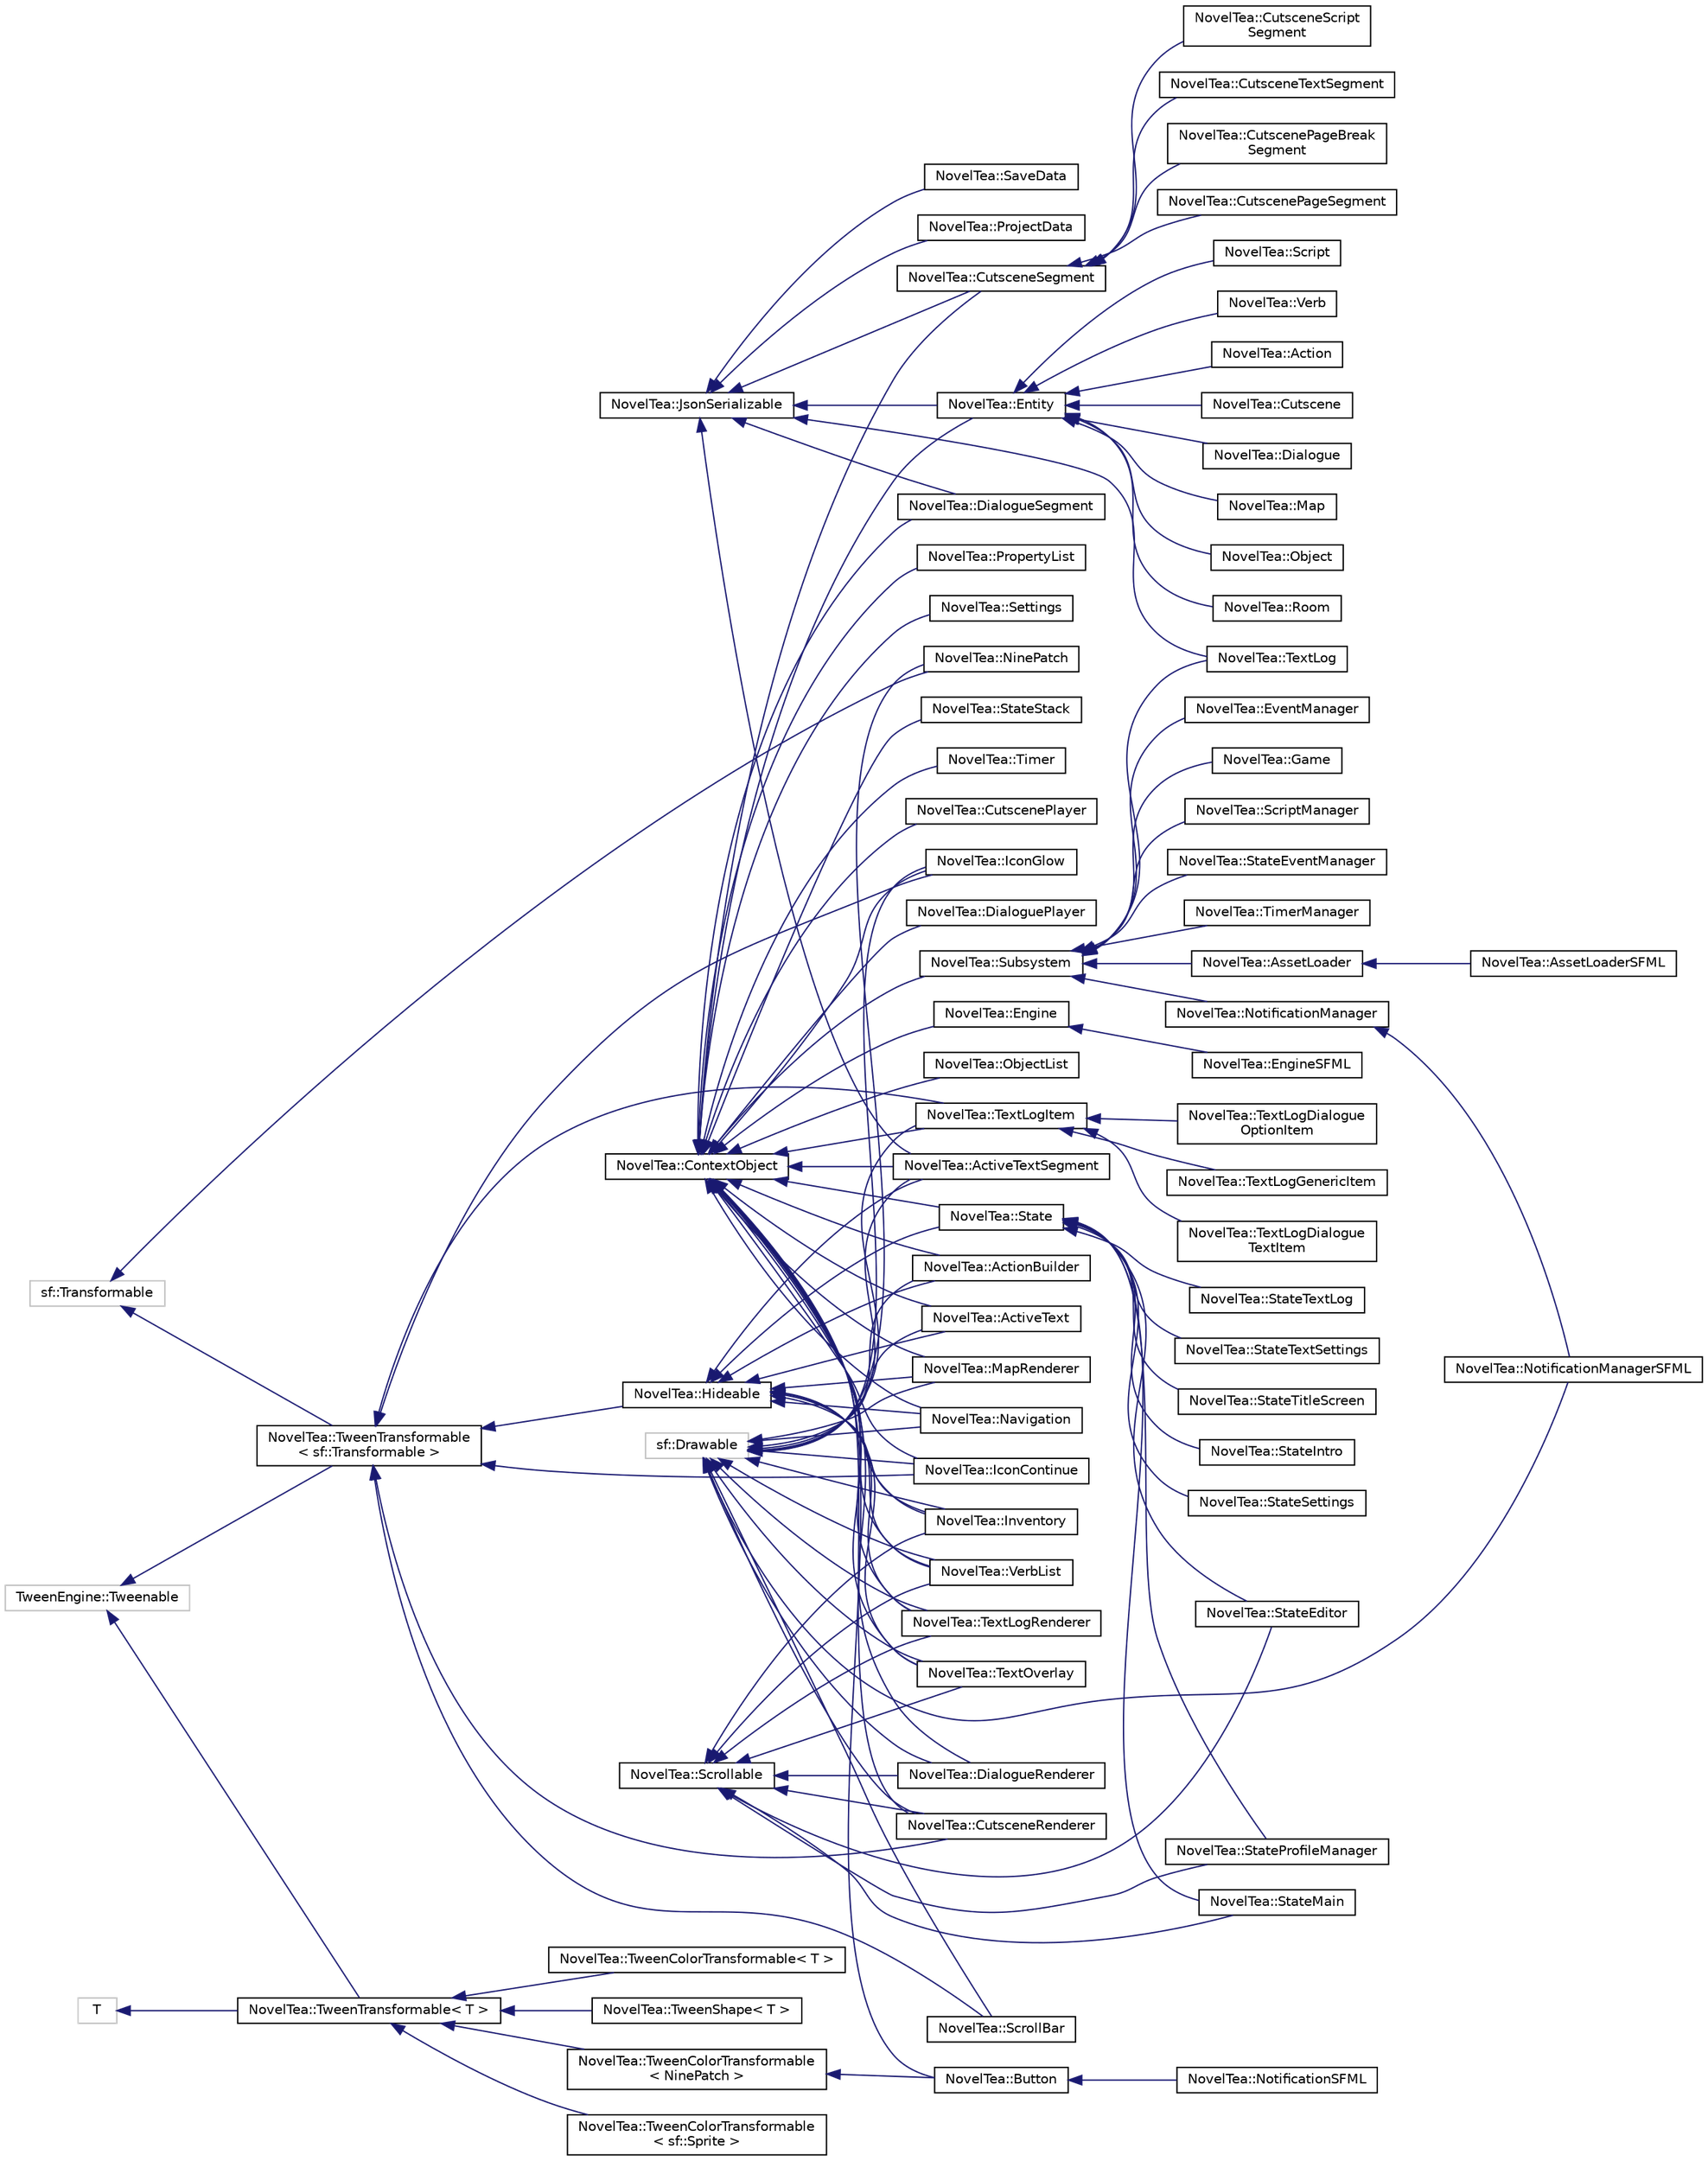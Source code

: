 digraph "Graphical Class Hierarchy"
{
 // LATEX_PDF_SIZE
  bgcolor="transparent";
  edge [fontname="Helvetica",fontsize="10",labelfontname="Helvetica",labelfontsize="10"];
  node [fontname="Helvetica",fontsize="10",shape=record];
  rankdir="LR";
  Node0 [label="NovelTea::ContextObject",height=0.2,width=0.4,color="black",URL="$class_novel_tea_1_1_context_object.htm",tooltip=" "];
  Node0 -> Node1 [dir="back",color="midnightblue",fontsize="10",style="solid",fontname="Helvetica"];
  Node1 [label="NovelTea::ActionBuilder",height=0.2,width=0.4,color="black",URL="$class_novel_tea_1_1_action_builder.htm",tooltip=" "];
  Node0 -> Node2 [dir="back",color="midnightblue",fontsize="10",style="solid",fontname="Helvetica"];
  Node2 [label="NovelTea::ActiveText",height=0.2,width=0.4,color="black",URL="$class_novel_tea_1_1_active_text.htm",tooltip=" "];
  Node0 -> Node3 [dir="back",color="midnightblue",fontsize="10",style="solid",fontname="Helvetica"];
  Node3 [label="NovelTea::ActiveTextSegment",height=0.2,width=0.4,color="black",URL="$class_novel_tea_1_1_active_text_segment.htm",tooltip=" "];
  Node0 -> Node4 [dir="back",color="midnightblue",fontsize="10",style="solid",fontname="Helvetica"];
  Node4 [label="NovelTea::Button",height=0.2,width=0.4,color="black",URL="$class_novel_tea_1_1_button.htm",tooltip=" "];
  Node4 -> Node5 [dir="back",color="midnightblue",fontsize="10",style="solid",fontname="Helvetica"];
  Node5 [label="NovelTea::NotificationSFML",height=0.2,width=0.4,color="black",URL="$class_novel_tea_1_1_notification_s_f_m_l.htm",tooltip=" "];
  Node0 -> Node6 [dir="back",color="midnightblue",fontsize="10",style="solid",fontname="Helvetica"];
  Node6 [label="NovelTea::CutscenePlayer",height=0.2,width=0.4,color="black",URL="$class_novel_tea_1_1_cutscene_player.htm",tooltip=" "];
  Node0 -> Node7 [dir="back",color="midnightblue",fontsize="10",style="solid",fontname="Helvetica"];
  Node7 [label="NovelTea::CutsceneRenderer",height=0.2,width=0.4,color="black",URL="$class_novel_tea_1_1_cutscene_renderer.htm",tooltip=" "];
  Node0 -> Node8 [dir="back",color="midnightblue",fontsize="10",style="solid",fontname="Helvetica"];
  Node8 [label="NovelTea::CutsceneSegment",height=0.2,width=0.4,color="black",URL="$class_novel_tea_1_1_cutscene_segment.htm",tooltip=" "];
  Node8 -> Node9 [dir="back",color="midnightblue",fontsize="10",style="solid",fontname="Helvetica"];
  Node9 [label="NovelTea::CutscenePageBreak\lSegment",height=0.2,width=0.4,color="black",URL="$class_novel_tea_1_1_cutscene_page_break_segment.htm",tooltip=" "];
  Node8 -> Node10 [dir="back",color="midnightblue",fontsize="10",style="solid",fontname="Helvetica"];
  Node10 [label="NovelTea::CutscenePageSegment",height=0.2,width=0.4,color="black",URL="$class_novel_tea_1_1_cutscene_page_segment.htm",tooltip=" "];
  Node8 -> Node11 [dir="back",color="midnightblue",fontsize="10",style="solid",fontname="Helvetica"];
  Node11 [label="NovelTea::CutsceneScript\lSegment",height=0.2,width=0.4,color="black",URL="$class_novel_tea_1_1_cutscene_script_segment.htm",tooltip=" "];
  Node8 -> Node12 [dir="back",color="midnightblue",fontsize="10",style="solid",fontname="Helvetica"];
  Node12 [label="NovelTea::CutsceneTextSegment",height=0.2,width=0.4,color="black",URL="$class_novel_tea_1_1_cutscene_text_segment.htm",tooltip=" "];
  Node0 -> Node13 [dir="back",color="midnightblue",fontsize="10",style="solid",fontname="Helvetica"];
  Node13 [label="NovelTea::DialoguePlayer",height=0.2,width=0.4,color="black",URL="$class_novel_tea_1_1_dialogue_player.htm",tooltip=" "];
  Node0 -> Node14 [dir="back",color="midnightblue",fontsize="10",style="solid",fontname="Helvetica"];
  Node14 [label="NovelTea::DialogueRenderer",height=0.2,width=0.4,color="black",URL="$class_novel_tea_1_1_dialogue_renderer.htm",tooltip=" "];
  Node0 -> Node15 [dir="back",color="midnightblue",fontsize="10",style="solid",fontname="Helvetica"];
  Node15 [label="NovelTea::DialogueSegment",height=0.2,width=0.4,color="black",URL="$class_novel_tea_1_1_dialogue_segment.htm",tooltip=" "];
  Node0 -> Node16 [dir="back",color="midnightblue",fontsize="10",style="solid",fontname="Helvetica"];
  Node16 [label="NovelTea::Engine",height=0.2,width=0.4,color="black",URL="$class_novel_tea_1_1_engine.htm",tooltip=" "];
  Node16 -> Node17 [dir="back",color="midnightblue",fontsize="10",style="solid",fontname="Helvetica"];
  Node17 [label="NovelTea::EngineSFML",height=0.2,width=0.4,color="black",URL="$class_novel_tea_1_1_engine_s_f_m_l.htm",tooltip=" "];
  Node0 -> Node18 [dir="back",color="midnightblue",fontsize="10",style="solid",fontname="Helvetica"];
  Node18 [label="NovelTea::Entity",height=0.2,width=0.4,color="black",URL="$class_novel_tea_1_1_entity.htm",tooltip=" "];
  Node18 -> Node19 [dir="back",color="midnightblue",fontsize="10",style="solid",fontname="Helvetica"];
  Node19 [label="NovelTea::Action",height=0.2,width=0.4,color="black",URL="$class_novel_tea_1_1_action.htm",tooltip=" "];
  Node18 -> Node20 [dir="back",color="midnightblue",fontsize="10",style="solid",fontname="Helvetica"];
  Node20 [label="NovelTea::Cutscene",height=0.2,width=0.4,color="black",URL="$class_novel_tea_1_1_cutscene.htm",tooltip=" "];
  Node18 -> Node21 [dir="back",color="midnightblue",fontsize="10",style="solid",fontname="Helvetica"];
  Node21 [label="NovelTea::Dialogue",height=0.2,width=0.4,color="black",URL="$class_novel_tea_1_1_dialogue.htm",tooltip=" "];
  Node18 -> Node22 [dir="back",color="midnightblue",fontsize="10",style="solid",fontname="Helvetica"];
  Node22 [label="NovelTea::Map",height=0.2,width=0.4,color="black",URL="$class_novel_tea_1_1_map.htm",tooltip=" "];
  Node18 -> Node23 [dir="back",color="midnightblue",fontsize="10",style="solid",fontname="Helvetica"];
  Node23 [label="NovelTea::Object",height=0.2,width=0.4,color="black",URL="$class_novel_tea_1_1_object.htm",tooltip=" "];
  Node18 -> Node24 [dir="back",color="midnightblue",fontsize="10",style="solid",fontname="Helvetica"];
  Node24 [label="NovelTea::Room",height=0.2,width=0.4,color="black",URL="$class_novel_tea_1_1_room.htm",tooltip=" "];
  Node18 -> Node25 [dir="back",color="midnightblue",fontsize="10",style="solid",fontname="Helvetica"];
  Node25 [label="NovelTea::Script",height=0.2,width=0.4,color="black",URL="$class_novel_tea_1_1_script.htm",tooltip=" "];
  Node18 -> Node26 [dir="back",color="midnightblue",fontsize="10",style="solid",fontname="Helvetica"];
  Node26 [label="NovelTea::Verb",height=0.2,width=0.4,color="black",URL="$class_novel_tea_1_1_verb.htm",tooltip=" "];
  Node0 -> Node27 [dir="back",color="midnightblue",fontsize="10",style="solid",fontname="Helvetica"];
  Node27 [label="NovelTea::IconContinue",height=0.2,width=0.4,color="black",URL="$class_novel_tea_1_1_icon_continue.htm",tooltip=" "];
  Node0 -> Node28 [dir="back",color="midnightblue",fontsize="10",style="solid",fontname="Helvetica"];
  Node28 [label="NovelTea::IconGlow",height=0.2,width=0.4,color="black",URL="$class_novel_tea_1_1_icon_glow.htm",tooltip=" "];
  Node0 -> Node29 [dir="back",color="midnightblue",fontsize="10",style="solid",fontname="Helvetica"];
  Node29 [label="NovelTea::Inventory",height=0.2,width=0.4,color="black",URL="$class_novel_tea_1_1_inventory.htm",tooltip=" "];
  Node0 -> Node30 [dir="back",color="midnightblue",fontsize="10",style="solid",fontname="Helvetica"];
  Node30 [label="NovelTea::MapRenderer",height=0.2,width=0.4,color="black",URL="$class_novel_tea_1_1_map_renderer.htm",tooltip=" "];
  Node0 -> Node31 [dir="back",color="midnightblue",fontsize="10",style="solid",fontname="Helvetica"];
  Node31 [label="NovelTea::Navigation",height=0.2,width=0.4,color="black",URL="$class_novel_tea_1_1_navigation.htm",tooltip=" "];
  Node0 -> Node32 [dir="back",color="midnightblue",fontsize="10",style="solid",fontname="Helvetica"];
  Node32 [label="NovelTea::ObjectList",height=0.2,width=0.4,color="black",URL="$class_novel_tea_1_1_object_list.htm",tooltip=" "];
  Node0 -> Node33 [dir="back",color="midnightblue",fontsize="10",style="solid",fontname="Helvetica"];
  Node33 [label="NovelTea::PropertyList",height=0.2,width=0.4,color="black",URL="$class_novel_tea_1_1_property_list.htm",tooltip=" "];
  Node0 -> Node34 [dir="back",color="midnightblue",fontsize="10",style="solid",fontname="Helvetica"];
  Node34 [label="NovelTea::Settings",height=0.2,width=0.4,color="black",URL="$class_novel_tea_1_1_settings.htm",tooltip=" "];
  Node0 -> Node35 [dir="back",color="midnightblue",fontsize="10",style="solid",fontname="Helvetica"];
  Node35 [label="NovelTea::State",height=0.2,width=0.4,color="black",URL="$class_novel_tea_1_1_state.htm",tooltip=" "];
  Node35 -> Node36 [dir="back",color="midnightblue",fontsize="10",style="solid",fontname="Helvetica"];
  Node36 [label="NovelTea::StateEditor",height=0.2,width=0.4,color="black",URL="$class_novel_tea_1_1_state_editor.htm",tooltip=" "];
  Node35 -> Node37 [dir="back",color="midnightblue",fontsize="10",style="solid",fontname="Helvetica"];
  Node37 [label="NovelTea::StateIntro",height=0.2,width=0.4,color="black",URL="$class_novel_tea_1_1_state_intro.htm",tooltip=" "];
  Node35 -> Node38 [dir="back",color="midnightblue",fontsize="10",style="solid",fontname="Helvetica"];
  Node38 [label="NovelTea::StateMain",height=0.2,width=0.4,color="black",URL="$class_novel_tea_1_1_state_main.htm",tooltip=" "];
  Node35 -> Node39 [dir="back",color="midnightblue",fontsize="10",style="solid",fontname="Helvetica"];
  Node39 [label="NovelTea::StateProfileManager",height=0.2,width=0.4,color="black",URL="$class_novel_tea_1_1_state_profile_manager.htm",tooltip=" "];
  Node35 -> Node40 [dir="back",color="midnightblue",fontsize="10",style="solid",fontname="Helvetica"];
  Node40 [label="NovelTea::StateSettings",height=0.2,width=0.4,color="black",URL="$class_novel_tea_1_1_state_settings.htm",tooltip=" "];
  Node35 -> Node41 [dir="back",color="midnightblue",fontsize="10",style="solid",fontname="Helvetica"];
  Node41 [label="NovelTea::StateTextLog",height=0.2,width=0.4,color="black",URL="$class_novel_tea_1_1_state_text_log.htm",tooltip=" "];
  Node35 -> Node42 [dir="back",color="midnightblue",fontsize="10",style="solid",fontname="Helvetica"];
  Node42 [label="NovelTea::StateTextSettings",height=0.2,width=0.4,color="black",URL="$class_novel_tea_1_1_state_text_settings.htm",tooltip=" "];
  Node35 -> Node43 [dir="back",color="midnightblue",fontsize="10",style="solid",fontname="Helvetica"];
  Node43 [label="NovelTea::StateTitleScreen",height=0.2,width=0.4,color="black",URL="$class_novel_tea_1_1_state_title_screen.htm",tooltip=" "];
  Node0 -> Node44 [dir="back",color="midnightblue",fontsize="10",style="solid",fontname="Helvetica"];
  Node44 [label="NovelTea::StateStack",height=0.2,width=0.4,color="black",URL="$class_novel_tea_1_1_state_stack.htm",tooltip=" "];
  Node0 -> Node45 [dir="back",color="midnightblue",fontsize="10",style="solid",fontname="Helvetica"];
  Node45 [label="NovelTea::Subsystem",height=0.2,width=0.4,color="black",URL="$class_novel_tea_1_1_subsystem.htm",tooltip=" "];
  Node45 -> Node46 [dir="back",color="midnightblue",fontsize="10",style="solid",fontname="Helvetica"];
  Node46 [label="NovelTea::AssetLoader",height=0.2,width=0.4,color="black",URL="$class_novel_tea_1_1_asset_loader.htm",tooltip=" "];
  Node46 -> Node47 [dir="back",color="midnightblue",fontsize="10",style="solid",fontname="Helvetica"];
  Node47 [label="NovelTea::AssetLoaderSFML",height=0.2,width=0.4,color="black",URL="$class_novel_tea_1_1_asset_loader_s_f_m_l.htm",tooltip=" "];
  Node45 -> Node48 [dir="back",color="midnightblue",fontsize="10",style="solid",fontname="Helvetica"];
  Node48 [label="NovelTea::EventManager",height=0.2,width=0.4,color="black",URL="$class_novel_tea_1_1_event_manager.htm",tooltip=" "];
  Node45 -> Node49 [dir="back",color="midnightblue",fontsize="10",style="solid",fontname="Helvetica"];
  Node49 [label="NovelTea::Game",height=0.2,width=0.4,color="black",URL="$class_novel_tea_1_1_game.htm",tooltip=" "];
  Node45 -> Node50 [dir="back",color="midnightblue",fontsize="10",style="solid",fontname="Helvetica"];
  Node50 [label="NovelTea::NotificationManager",height=0.2,width=0.4,color="black",URL="$class_novel_tea_1_1_notification_manager.htm",tooltip=" "];
  Node50 -> Node51 [dir="back",color="midnightblue",fontsize="10",style="solid",fontname="Helvetica"];
  Node51 [label="NovelTea::NotificationManagerSFML",height=0.2,width=0.4,color="black",URL="$class_novel_tea_1_1_notification_manager_s_f_m_l.htm",tooltip=" "];
  Node45 -> Node52 [dir="back",color="midnightblue",fontsize="10",style="solid",fontname="Helvetica"];
  Node52 [label="NovelTea::ScriptManager",height=0.2,width=0.4,color="black",URL="$class_novel_tea_1_1_script_manager.htm",tooltip=" "];
  Node45 -> Node53 [dir="back",color="midnightblue",fontsize="10",style="solid",fontname="Helvetica"];
  Node53 [label="NovelTea::StateEventManager",height=0.2,width=0.4,color="black",URL="$class_novel_tea_1_1_state_event_manager.htm",tooltip=" "];
  Node45 -> Node54 [dir="back",color="midnightblue",fontsize="10",style="solid",fontname="Helvetica"];
  Node54 [label="NovelTea::TextLog",height=0.2,width=0.4,color="black",URL="$class_novel_tea_1_1_text_log.htm",tooltip=" "];
  Node45 -> Node55 [dir="back",color="midnightblue",fontsize="10",style="solid",fontname="Helvetica"];
  Node55 [label="NovelTea::TimerManager",height=0.2,width=0.4,color="black",URL="$class_novel_tea_1_1_timer_manager.htm",tooltip=" "];
  Node0 -> Node56 [dir="back",color="midnightblue",fontsize="10",style="solid",fontname="Helvetica"];
  Node56 [label="NovelTea::TextLogItem",height=0.2,width=0.4,color="black",URL="$class_novel_tea_1_1_text_log_item.htm",tooltip=" "];
  Node56 -> Node57 [dir="back",color="midnightblue",fontsize="10",style="solid",fontname="Helvetica"];
  Node57 [label="NovelTea::TextLogDialogue\lOptionItem",height=0.2,width=0.4,color="black",URL="$class_novel_tea_1_1_text_log_dialogue_option_item.htm",tooltip=" "];
  Node56 -> Node58 [dir="back",color="midnightblue",fontsize="10",style="solid",fontname="Helvetica"];
  Node58 [label="NovelTea::TextLogDialogue\lTextItem",height=0.2,width=0.4,color="black",URL="$class_novel_tea_1_1_text_log_dialogue_text_item.htm",tooltip=" "];
  Node56 -> Node59 [dir="back",color="midnightblue",fontsize="10",style="solid",fontname="Helvetica"];
  Node59 [label="NovelTea::TextLogGenericItem",height=0.2,width=0.4,color="black",URL="$class_novel_tea_1_1_text_log_generic_item.htm",tooltip=" "];
  Node0 -> Node60 [dir="back",color="midnightblue",fontsize="10",style="solid",fontname="Helvetica"];
  Node60 [label="NovelTea::TextLogRenderer",height=0.2,width=0.4,color="black",URL="$class_novel_tea_1_1_text_log_renderer.htm",tooltip=" "];
  Node0 -> Node61 [dir="back",color="midnightblue",fontsize="10",style="solid",fontname="Helvetica"];
  Node61 [label="NovelTea::TextOverlay",height=0.2,width=0.4,color="black",URL="$class_novel_tea_1_1_text_overlay.htm",tooltip=" "];
  Node0 -> Node62 [dir="back",color="midnightblue",fontsize="10",style="solid",fontname="Helvetica"];
  Node62 [label="NovelTea::Timer",height=0.2,width=0.4,color="black",URL="$class_novel_tea_1_1_timer.htm",tooltip=" "];
  Node0 -> Node63 [dir="back",color="midnightblue",fontsize="10",style="solid",fontname="Helvetica"];
  Node63 [label="NovelTea::VerbList",height=0.2,width=0.4,color="black",URL="$class_novel_tea_1_1_verb_list.htm",tooltip=" "];
  Node75 [label="sf::Drawable",height=0.2,width=0.4,color="grey75",tooltip=" "];
  Node75 -> Node1 [dir="back",color="midnightblue",fontsize="10",style="solid",fontname="Helvetica"];
  Node75 -> Node2 [dir="back",color="midnightblue",fontsize="10",style="solid",fontname="Helvetica"];
  Node75 -> Node3 [dir="back",color="midnightblue",fontsize="10",style="solid",fontname="Helvetica"];
  Node75 -> Node7 [dir="back",color="midnightblue",fontsize="10",style="solid",fontname="Helvetica"];
  Node75 -> Node14 [dir="back",color="midnightblue",fontsize="10",style="solid",fontname="Helvetica"];
  Node75 -> Node27 [dir="back",color="midnightblue",fontsize="10",style="solid",fontname="Helvetica"];
  Node75 -> Node28 [dir="back",color="midnightblue",fontsize="10",style="solid",fontname="Helvetica"];
  Node75 -> Node29 [dir="back",color="midnightblue",fontsize="10",style="solid",fontname="Helvetica"];
  Node75 -> Node30 [dir="back",color="midnightblue",fontsize="10",style="solid",fontname="Helvetica"];
  Node75 -> Node31 [dir="back",color="midnightblue",fontsize="10",style="solid",fontname="Helvetica"];
  Node75 -> Node76 [dir="back",color="midnightblue",fontsize="10",style="solid",fontname="Helvetica"];
  Node76 [label="NovelTea::NinePatch",height=0.2,width=0.4,color="black",URL="$class_novel_tea_1_1_nine_patch.htm",tooltip=" "];
  Node75 -> Node51 [dir="back",color="midnightblue",fontsize="10",style="solid",fontname="Helvetica"];
  Node75 -> Node77 [dir="back",color="midnightblue",fontsize="10",style="solid",fontname="Helvetica"];
  Node77 [label="NovelTea::ScrollBar",height=0.2,width=0.4,color="black",URL="$class_novel_tea_1_1_scroll_bar.htm",tooltip=" "];
  Node75 -> Node56 [dir="back",color="midnightblue",fontsize="10",style="solid",fontname="Helvetica"];
  Node75 -> Node60 [dir="back",color="midnightblue",fontsize="10",style="solid",fontname="Helvetica"];
  Node75 -> Node61 [dir="back",color="midnightblue",fontsize="10",style="solid",fontname="Helvetica"];
  Node75 -> Node63 [dir="back",color="midnightblue",fontsize="10",style="solid",fontname="Helvetica"];
  Node87 [label="NovelTea::JsonSerializable",height=0.2,width=0.4,color="black",URL="$class_novel_tea_1_1_json_serializable.htm",tooltip=" "];
  Node87 -> Node3 [dir="back",color="midnightblue",fontsize="10",style="solid",fontname="Helvetica"];
  Node87 -> Node8 [dir="back",color="midnightblue",fontsize="10",style="solid",fontname="Helvetica"];
  Node87 -> Node15 [dir="back",color="midnightblue",fontsize="10",style="solid",fontname="Helvetica"];
  Node87 -> Node18 [dir="back",color="midnightblue",fontsize="10",style="solid",fontname="Helvetica"];
  Node87 -> Node88 [dir="back",color="midnightblue",fontsize="10",style="solid",fontname="Helvetica"];
  Node88 [label="NovelTea::ProjectData",height=0.2,width=0.4,color="black",URL="$class_novel_tea_1_1_project_data.htm",tooltip=" "];
  Node87 -> Node89 [dir="back",color="midnightblue",fontsize="10",style="solid",fontname="Helvetica"];
  Node89 [label="NovelTea::SaveData",height=0.2,width=0.4,color="black",URL="$class_novel_tea_1_1_save_data.htm",tooltip=" "];
  Node87 -> Node54 [dir="back",color="midnightblue",fontsize="10",style="solid",fontname="Helvetica"];
  Node102 [label="NovelTea::Scrollable",height=0.2,width=0.4,color="black",URL="$class_novel_tea_1_1_scrollable.htm",tooltip=" "];
  Node102 -> Node7 [dir="back",color="midnightblue",fontsize="10",style="solid",fontname="Helvetica"];
  Node102 -> Node14 [dir="back",color="midnightblue",fontsize="10",style="solid",fontname="Helvetica"];
  Node102 -> Node29 [dir="back",color="midnightblue",fontsize="10",style="solid",fontname="Helvetica"];
  Node102 -> Node36 [dir="back",color="midnightblue",fontsize="10",style="solid",fontname="Helvetica"];
  Node102 -> Node38 [dir="back",color="midnightblue",fontsize="10",style="solid",fontname="Helvetica"];
  Node102 -> Node39 [dir="back",color="midnightblue",fontsize="10",style="solid",fontname="Helvetica"];
  Node102 -> Node60 [dir="back",color="midnightblue",fontsize="10",style="solid",fontname="Helvetica"];
  Node102 -> Node61 [dir="back",color="midnightblue",fontsize="10",style="solid",fontname="Helvetica"];
  Node102 -> Node63 [dir="back",color="midnightblue",fontsize="10",style="solid",fontname="Helvetica"];
  Node105 [label="T",height=0.2,width=0.4,color="grey75",tooltip=" "];
  Node105 -> Node106 [dir="back",color="midnightblue",fontsize="10",style="solid",fontname="Helvetica"];
  Node106 [label="NovelTea::TweenTransformable\< T \>",height=0.2,width=0.4,color="black",URL="$class_novel_tea_1_1_tween_transformable.htm",tooltip=" "];
  Node106 -> Node107 [dir="back",color="midnightblue",fontsize="10",style="solid",fontname="Helvetica"];
  Node107 [label="NovelTea::TweenColorTransformable\l\< sf::Sprite \>",height=0.2,width=0.4,color="black",URL="$class_novel_tea_1_1_tween_color_transformable.htm",tooltip=" "];
  Node106 -> Node108 [dir="back",color="midnightblue",fontsize="10",style="solid",fontname="Helvetica"];
  Node108 [label="NovelTea::TweenColorTransformable\l\< NinePatch \>",height=0.2,width=0.4,color="black",URL="$class_novel_tea_1_1_tween_color_transformable.htm",tooltip=" "];
  Node108 -> Node4 [dir="back",color="midnightblue",fontsize="10",style="solid",fontname="Helvetica"];
  Node106 -> Node109 [dir="back",color="midnightblue",fontsize="10",style="solid",fontname="Helvetica"];
  Node109 [label="NovelTea::TweenColorTransformable\< T \>",height=0.2,width=0.4,color="black",URL="$class_novel_tea_1_1_tween_color_transformable.htm",tooltip=" "];
  Node106 -> Node110 [dir="back",color="midnightblue",fontsize="10",style="solid",fontname="Helvetica"];
  Node110 [label="NovelTea::TweenShape\< T \>",height=0.2,width=0.4,color="black",URL="$class_novel_tea_1_1_tween_shape.htm",tooltip=" "];
  Node117 [label="sf::Transformable",height=0.2,width=0.4,color="grey75",tooltip=" "];
  Node117 -> Node118 [dir="back",color="midnightblue",fontsize="10",style="solid",fontname="Helvetica"];
  Node118 [label="NovelTea::TweenTransformable\l\< sf::Transformable \>",height=0.2,width=0.4,color="black",URL="$class_novel_tea_1_1_tween_transformable.htm",tooltip=" "];
  Node118 -> Node7 [dir="back",color="midnightblue",fontsize="10",style="solid",fontname="Helvetica"];
  Node118 -> Node119 [dir="back",color="midnightblue",fontsize="10",style="solid",fontname="Helvetica"];
  Node119 [label="NovelTea::Hideable",height=0.2,width=0.4,color="black",URL="$class_novel_tea_1_1_hideable.htm",tooltip=" "];
  Node119 -> Node1 [dir="back",color="midnightblue",fontsize="10",style="solid",fontname="Helvetica"];
  Node119 -> Node2 [dir="back",color="midnightblue",fontsize="10",style="solid",fontname="Helvetica"];
  Node119 -> Node3 [dir="back",color="midnightblue",fontsize="10",style="solid",fontname="Helvetica"];
  Node119 -> Node29 [dir="back",color="midnightblue",fontsize="10",style="solid",fontname="Helvetica"];
  Node119 -> Node30 [dir="back",color="midnightblue",fontsize="10",style="solid",fontname="Helvetica"];
  Node119 -> Node31 [dir="back",color="midnightblue",fontsize="10",style="solid",fontname="Helvetica"];
  Node119 -> Node35 [dir="back",color="midnightblue",fontsize="10",style="solid",fontname="Helvetica"];
  Node119 -> Node60 [dir="back",color="midnightblue",fontsize="10",style="solid",fontname="Helvetica"];
  Node119 -> Node61 [dir="back",color="midnightblue",fontsize="10",style="solid",fontname="Helvetica"];
  Node119 -> Node63 [dir="back",color="midnightblue",fontsize="10",style="solid",fontname="Helvetica"];
  Node118 -> Node27 [dir="back",color="midnightblue",fontsize="10",style="solid",fontname="Helvetica"];
  Node118 -> Node28 [dir="back",color="midnightblue",fontsize="10",style="solid",fontname="Helvetica"];
  Node118 -> Node77 [dir="back",color="midnightblue",fontsize="10",style="solid",fontname="Helvetica"];
  Node118 -> Node56 [dir="back",color="midnightblue",fontsize="10",style="solid",fontname="Helvetica"];
  Node117 -> Node76 [dir="back",color="midnightblue",fontsize="10",style="solid",fontname="Helvetica"];
  Node120 [label="TweenEngine::Tweenable",height=0.2,width=0.4,color="grey75",tooltip=" "];
  Node120 -> Node118 [dir="back",color="midnightblue",fontsize="10",style="solid",fontname="Helvetica"];
  Node120 -> Node106 [dir="back",color="midnightblue",fontsize="10",style="solid",fontname="Helvetica"];
}
